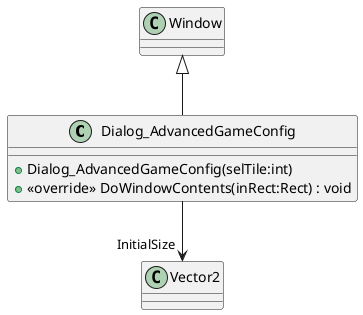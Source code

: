 @startuml
class Dialog_AdvancedGameConfig {
    + Dialog_AdvancedGameConfig(selTile:int)
    + <<override>> DoWindowContents(inRect:Rect) : void
}
Window <|-- Dialog_AdvancedGameConfig
Dialog_AdvancedGameConfig --> "InitialSize" Vector2
@enduml

